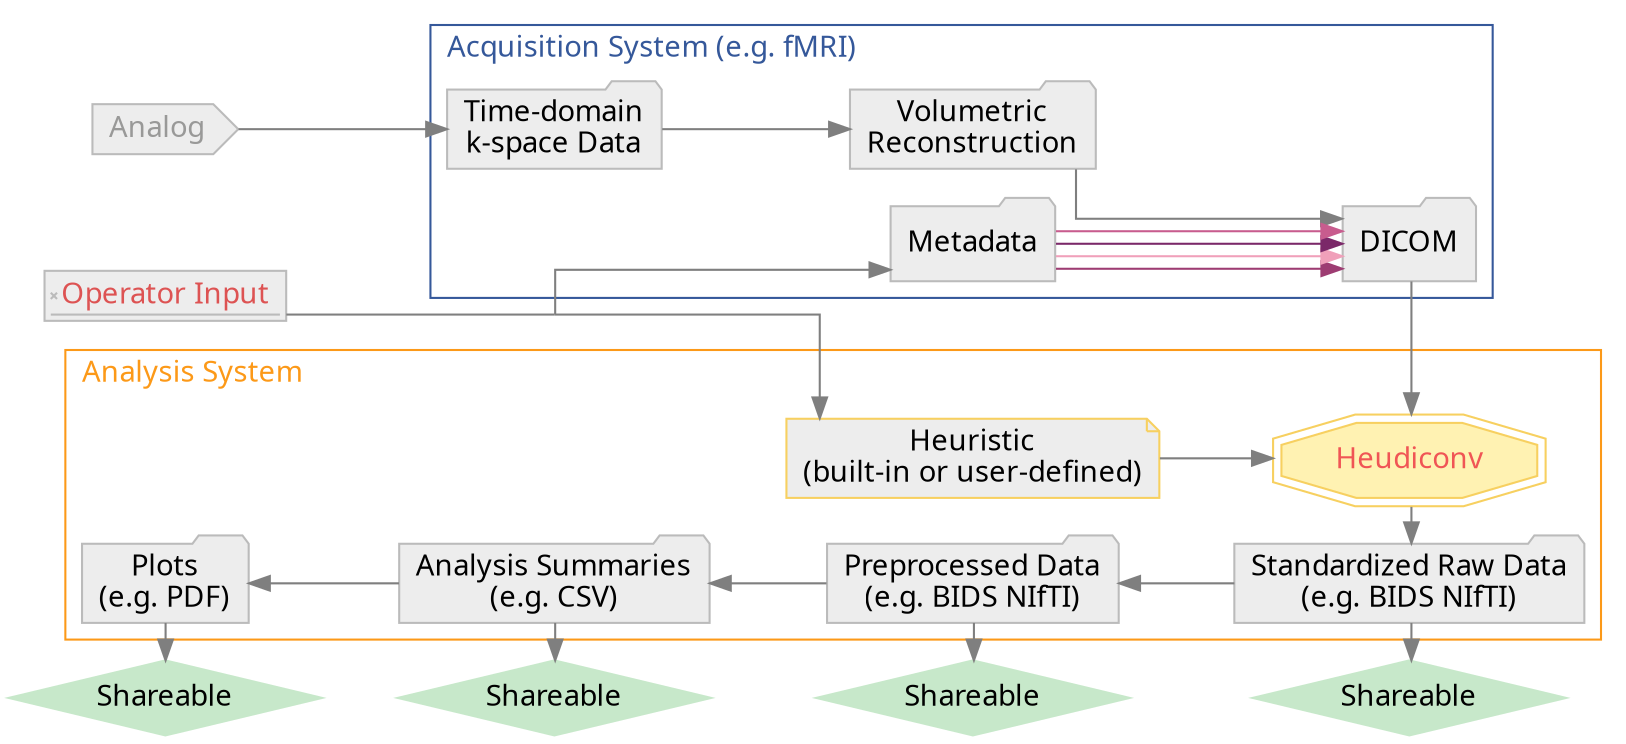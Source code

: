 digraph graphname {
    newrank = true;
    size="26,10";
    rankdir="LR";
    splines=ortho;
    graph [fontname = "sans"];
    node [fontname = "sans", style=filled];
    edge [fontname = "sans", color=gray50];
    raw_share[
        label="Shareable",
        shape=diamond, color="#C7E8CA", fillcolor="#C7E8CA"
        ];
    pre_share[
        label="Shareable",
        shape=diamond, color="#C7E8CA", fillcolor="#C7E8CA"
        ];
    ana_share[
        label="Shareable",
        shape=diamond, color="#C7E8CA", fillcolor="#C7E8CA"
        ];
    plo_share[
        label="Shareable",
        shape=diamond, color="#C7E8CA", fillcolor="#C7E8CA"
        ];
    a[label="Analog  ", shape=cds, color="#BBBBBB", fillcolor=grey93, fontcolor="#999998"];
    tim[label="Time-domain\nk-space Data", shape=folder, color="#BBBBBB", fillcolor=grey93];
    vol[label="Volumetric\nReconstruction", shape=folder, color="#BBBBBB", fillcolor=grey93];
    dic[
        label="DICOM",
        shape=folder, color="#BBBBBB", fillcolor=grey93
        ];
    heh[
        label="Heuristic\n(built-in or user-defined)",
        shape=note, color="#F7D060", fillcolor=grey93
        ];
    heu[
        label="Heudiconv",
        shape=doubleoctagon, color="#F7D060", fillcolor="#FFF2B2", fontcolor="#F05555"
        ];
    raw[
        label="Standardized Raw Data\n(e.g. BIDS NIfTI)",
        shape=folder, color="#BBBBBB", fillcolor=grey93
        ];
    pre[
        label="Preprocessed Data\n(e.g. BIDS NIfTI)",
        shape=folder, color="#BBBBBB", fillcolor=grey93
        ];
    ana[
        label="Analysis Summaries\n(e.g. CSV)",
        shape=folder, color="#BBBBBB", fillcolor=grey93
        ];
    plo[
        label="Plots\n(e.g. PDF)",
        shape=folder, color="#BBBBBB", fillcolor=grey93
        ];
    mai[label="Operator Input", shape=signature, color="#BBBBBB", fillcolor=grey93, fontcolor="#DD5353"];
    met[label="Metadata", shape=folder, color="#BBBBBB", fillcolor=grey93];
    fake[label="", shape=point, style=invis, width=0, height=0];
    mai -> fake:e[arrowhead=none];
    fake:s -> met[tailclip=false];
    fake:w -> heh[tailclip=false];
    a -> tim;
    subgraph cluster1 {
        tim -> vol;
        label = "Acquisition System (e.g. fMRI)";
        labelloc = "t";
        labeljust = "l";
        fontcolor = "#35589A";
        color = "#35589A";
        met -> dic [color="#9D3C72"];
        met -> dic [color="#F0A0BA"];
        met -> dic [color="#7B2869"];
        met -> dic [color="#C85C8E"];
        vol -> dic;
    }
    dic -> heu [constraint=false] ;
    subgraph cluster2 {
        heh -> heu ;
        heu -> raw ;
        raw -> pre ;
        pre -> ana ;
        ana -> plo ;
        label = "Analysis System";
        labelloc = "t";
        labeljust = "l";
        fontcolor = "#FC9918";
        color = "#FC9918";
    }
    raw:s -> raw_share:n[constraint=false];
    pre:s -> pre_share:n[constraint=false];
    ana:s -> ana_share:n[constraint=false];
    plo:s -> plo_share:n[constraint=false];
    {rank=same; plo; plo_share; mai; a}
    {rank=same; met; vol}
    {rank=same; dic; raw; raw_share; heu}
    {rank=same; pre; pre_share; vol}
    {rank=same; ana; ana_share; tim}
}
